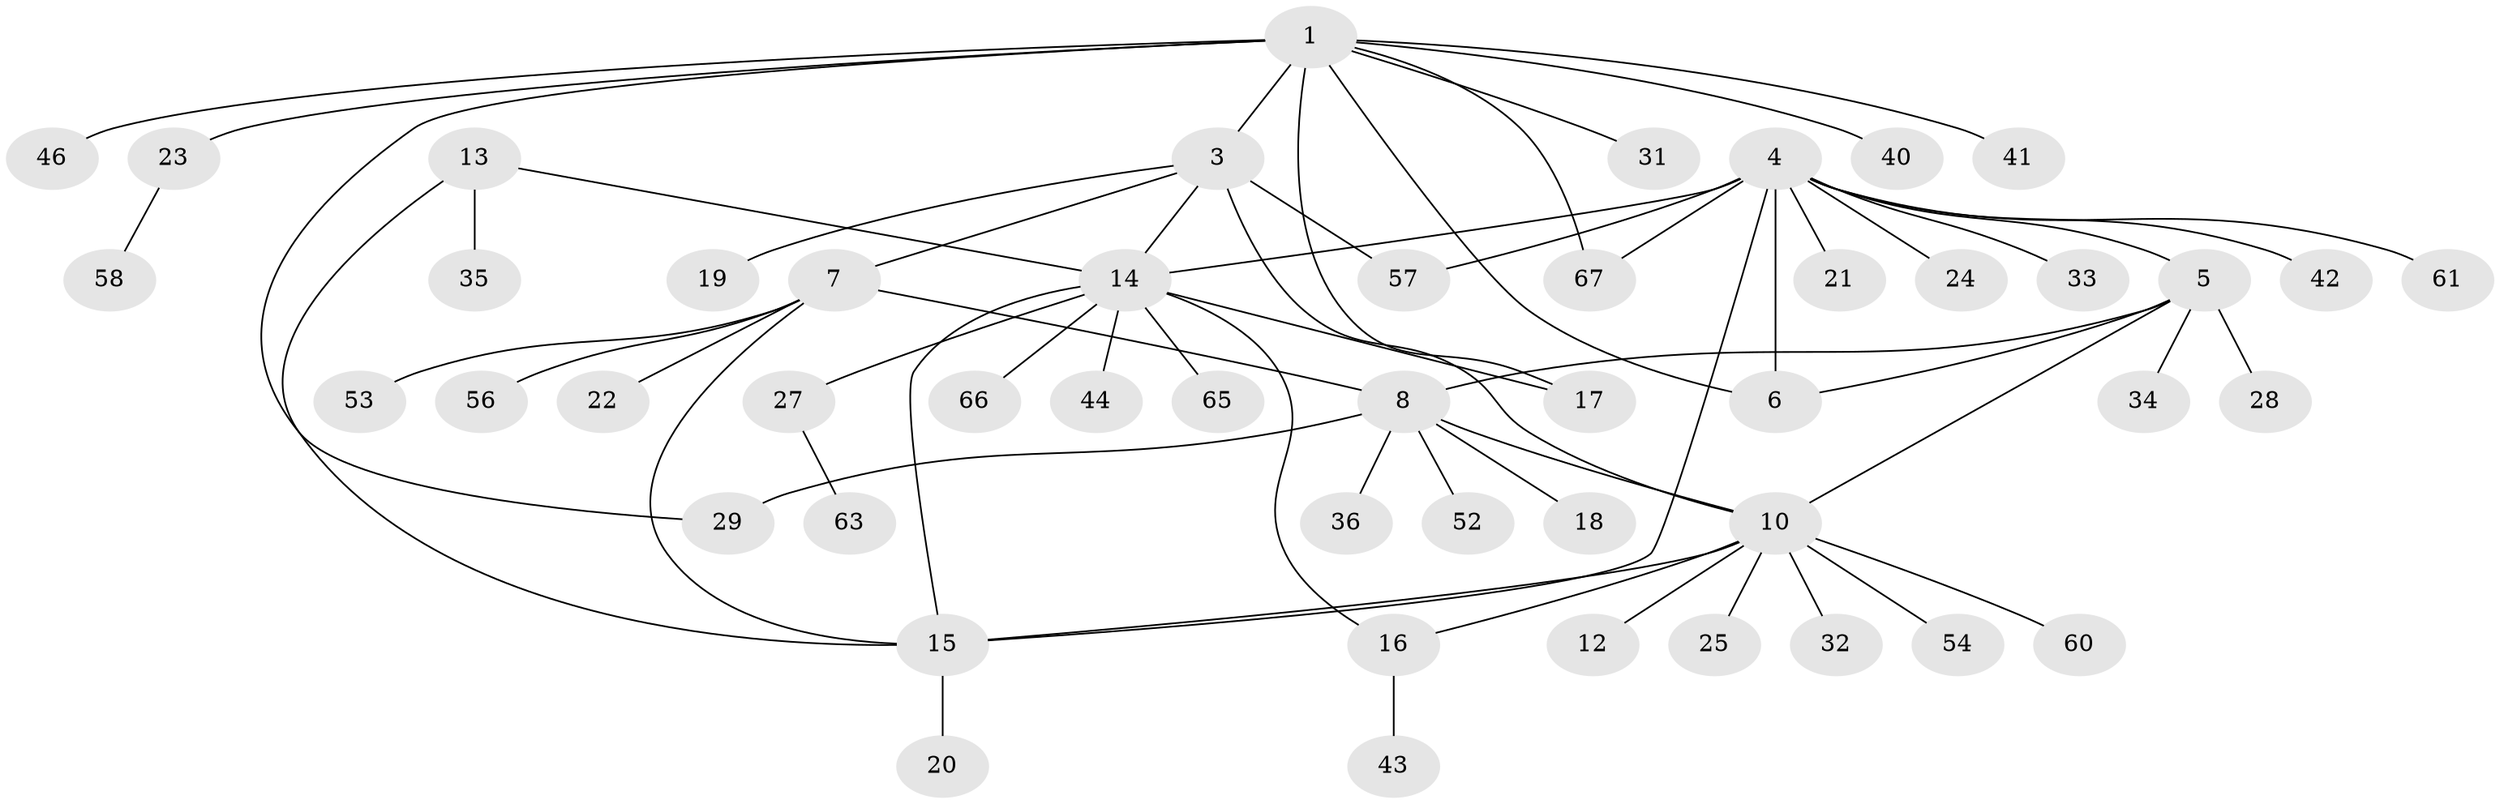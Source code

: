 // Generated by graph-tools (version 1.1) at 2025/52/02/27/25 19:52:18]
// undirected, 49 vertices, 62 edges
graph export_dot {
graph [start="1"]
  node [color=gray90,style=filled];
  1 [super="+2"];
  3 [super="+47"];
  4 [super="+64"];
  5 [super="+30"];
  6 [super="+55"];
  7 [super="+45"];
  8 [super="+9"];
  10 [super="+11"];
  12;
  13 [super="+38"];
  14 [super="+50"];
  15 [super="+39"];
  16;
  17;
  18 [super="+48"];
  19;
  20;
  21 [super="+51"];
  22;
  23 [super="+59"];
  24 [super="+26"];
  25 [super="+62"];
  27 [super="+37"];
  28;
  29;
  31;
  32;
  33;
  34;
  35;
  36;
  40;
  41;
  42;
  43 [super="+49"];
  44;
  46;
  52;
  53;
  54;
  56;
  57;
  58;
  60;
  61;
  63;
  65;
  66;
  67;
  1 -- 3 [weight=2];
  1 -- 6;
  1 -- 17;
  1 -- 29;
  1 -- 31;
  1 -- 41;
  1 -- 67;
  1 -- 23;
  1 -- 40;
  1 -- 46;
  3 -- 7;
  3 -- 10;
  3 -- 14;
  3 -- 19;
  3 -- 57;
  4 -- 5;
  4 -- 6;
  4 -- 14;
  4 -- 21;
  4 -- 24;
  4 -- 33;
  4 -- 42;
  4 -- 57;
  4 -- 61;
  4 -- 67;
  4 -- 15;
  5 -- 6;
  5 -- 28;
  5 -- 34;
  5 -- 10;
  5 -- 8;
  7 -- 8 [weight=2];
  7 -- 15;
  7 -- 22;
  7 -- 53;
  7 -- 56;
  8 -- 36;
  8 -- 10;
  8 -- 18;
  8 -- 52;
  8 -- 29;
  10 -- 12 [weight=2];
  10 -- 15;
  10 -- 16;
  10 -- 54;
  10 -- 32;
  10 -- 25;
  10 -- 60;
  13 -- 14;
  13 -- 15;
  13 -- 35;
  14 -- 15;
  14 -- 16;
  14 -- 17;
  14 -- 27;
  14 -- 44;
  14 -- 65;
  14 -- 66;
  15 -- 20;
  16 -- 43;
  23 -- 58;
  27 -- 63;
}

